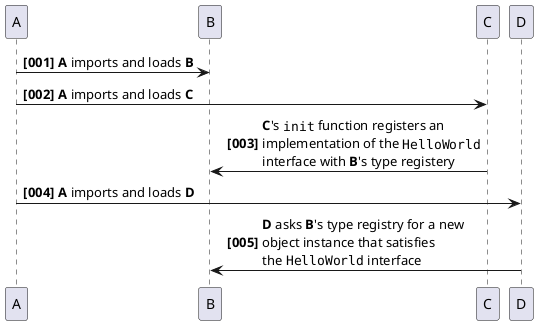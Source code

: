 @startuml

autonumber "<b>[000]"

A -> B: **A** imports and loads **B**

A -> C: **A** imports and loads **C**
C -> B: **C**'s ""init"" function registers an\nimplementation of the ""HelloWorld""\ninterface with **B**'s type registery

A -> D: **A** imports and loads **D**

D -> B: **D** asks **B**'s type registry for a new \nobject instance that satisfies \nthe ""HelloWorld"" interface

@enduml
